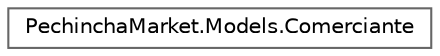 digraph "Graphical Class Hierarchy"
{
 // LATEX_PDF_SIZE
  bgcolor="transparent";
  edge [fontname=Helvetica,fontsize=10,labelfontname=Helvetica,labelfontsize=10];
  node [fontname=Helvetica,fontsize=10,shape=box,height=0.2,width=0.4];
  rankdir="LR";
  Node0 [id="Node000000",label="PechinchaMarket.Models.Comerciante",height=0.2,width=0.4,color="grey40", fillcolor="white", style="filled",URL="$class_pechincha_market_1_1_models_1_1_comerciante.html",tooltip="Classe Comerciante"];
}
